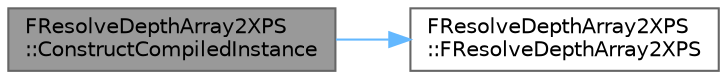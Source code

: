 digraph "FResolveDepthArray2XPS::ConstructCompiledInstance"
{
 // INTERACTIVE_SVG=YES
 // LATEX_PDF_SIZE
  bgcolor="transparent";
  edge [fontname=Helvetica,fontsize=10,labelfontname=Helvetica,labelfontsize=10];
  node [fontname=Helvetica,fontsize=10,shape=box,height=0.2,width=0.4];
  rankdir="LR";
  Node1 [id="Node000001",label="FResolveDepthArray2XPS\l::ConstructCompiledInstance",height=0.2,width=0.4,color="gray40", fillcolor="grey60", style="filled", fontcolor="black",tooltip=" "];
  Node1 -> Node2 [id="edge1_Node000001_Node000002",color="steelblue1",style="solid",tooltip=" "];
  Node2 [id="Node000002",label="FResolveDepthArray2XPS\l::FResolveDepthArray2XPS",height=0.2,width=0.4,color="grey40", fillcolor="white", style="filled",URL="$d7/db3/classFResolveDepthArray2XPS.html#aeda5101014f24fe7523a01568e50f663",tooltip=" "];
}
